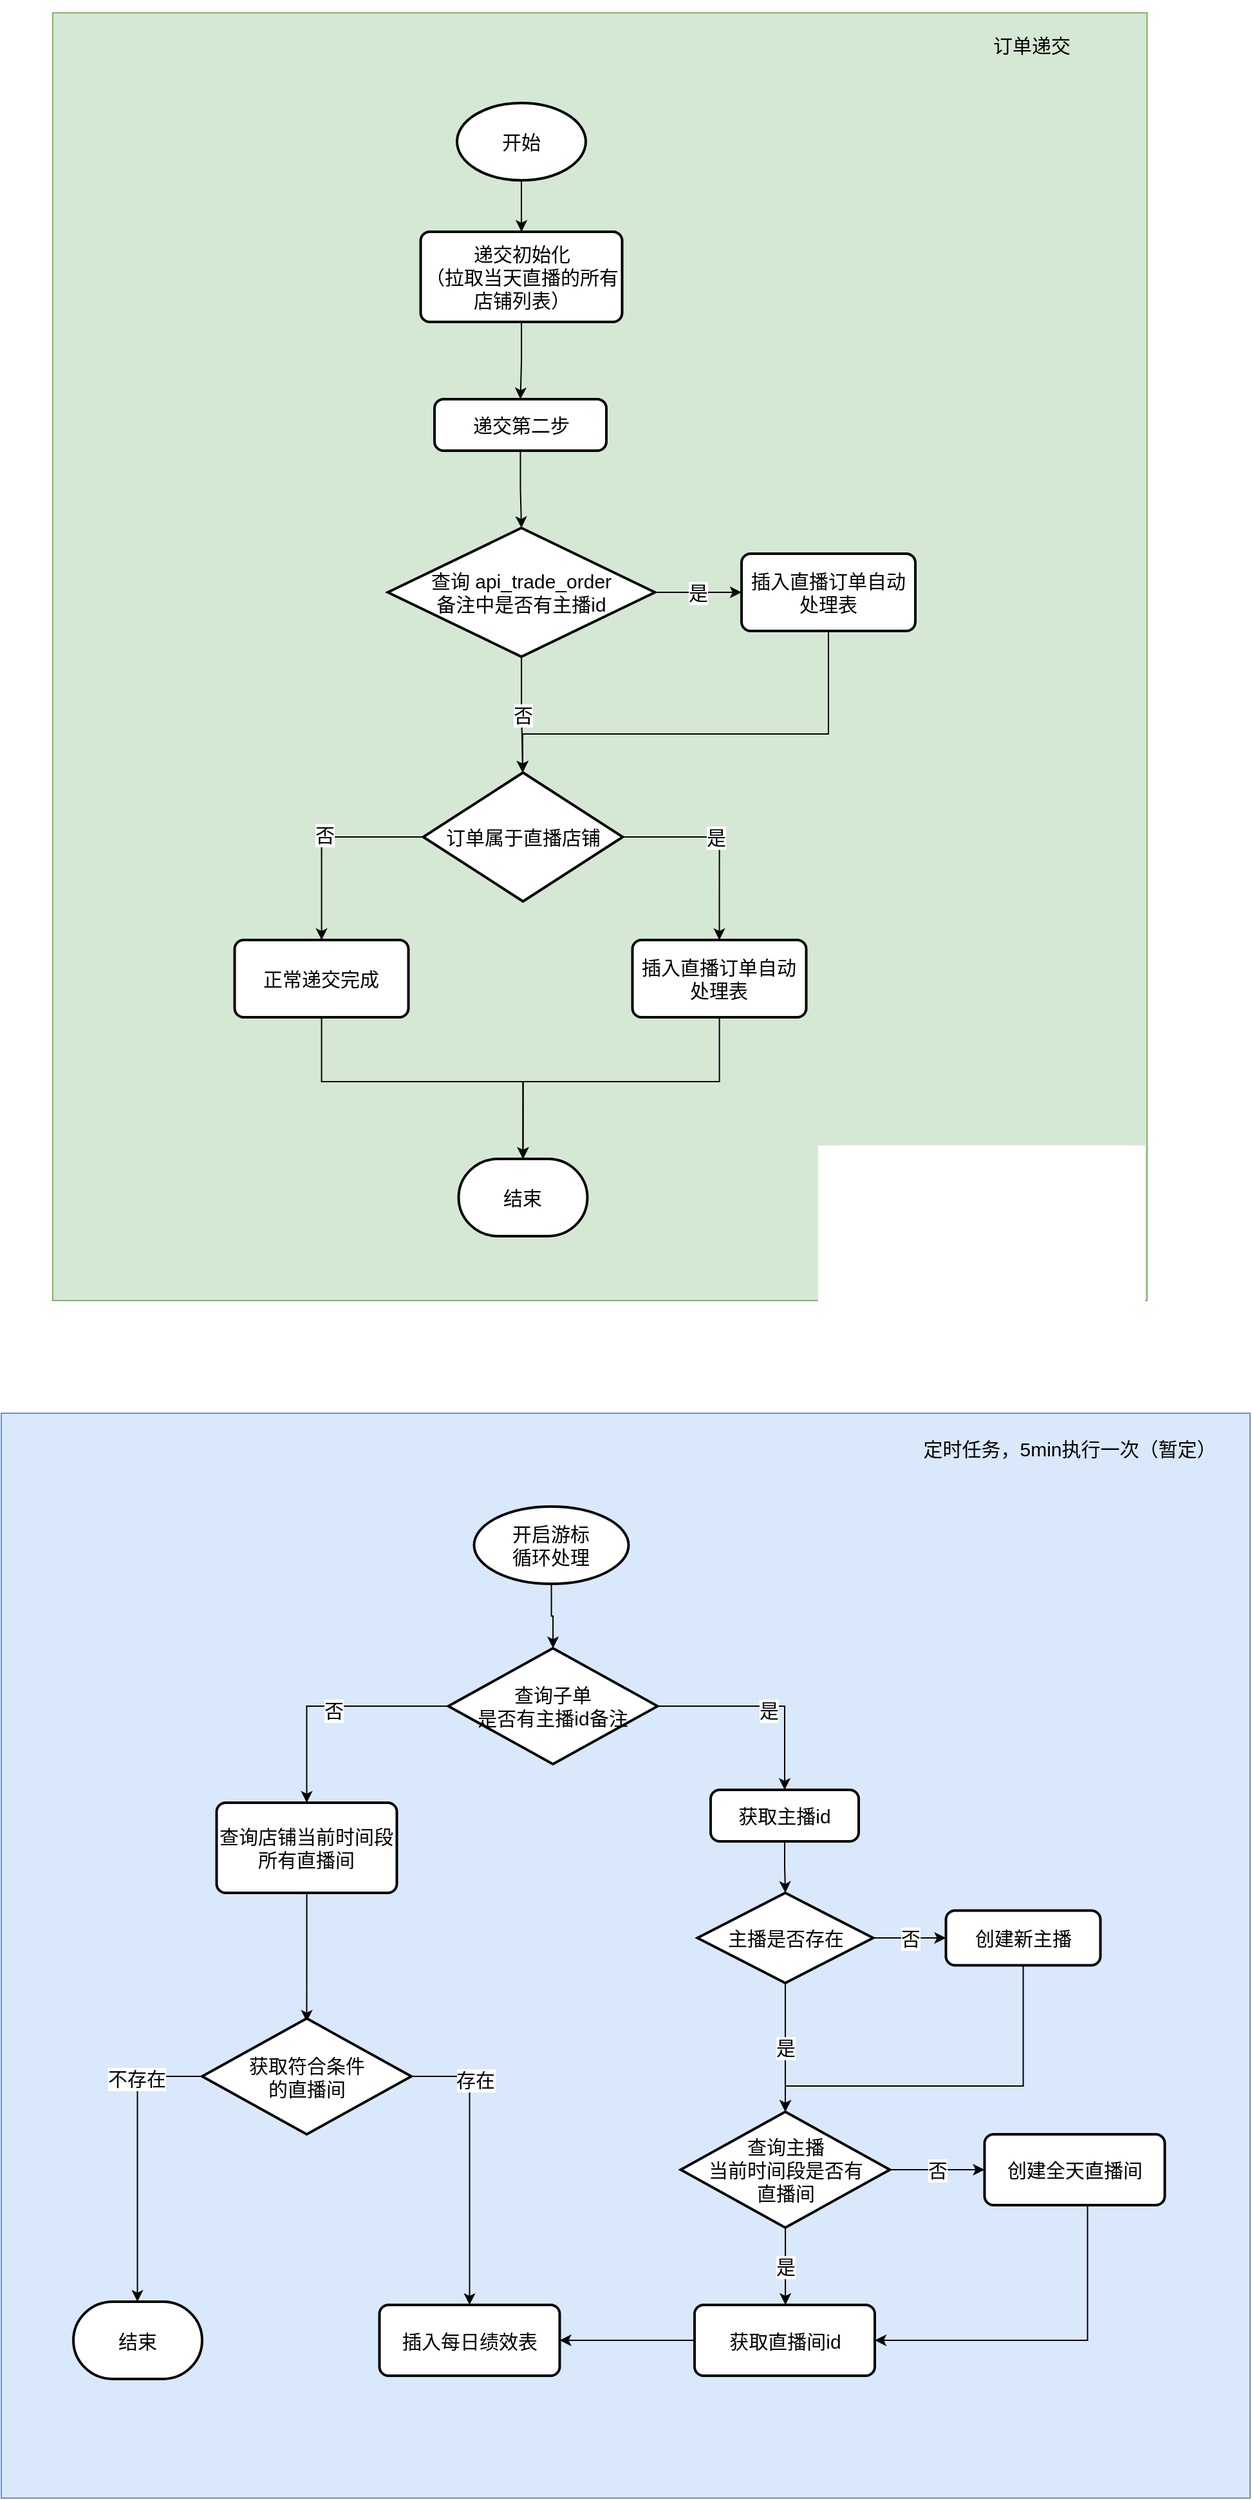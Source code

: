<mxfile version="17.1.0" type="github">
  <diagram id="m3gFDPZ18lSmyjhxiiTP" name="第 1 页">
    <mxGraphModel dx="1221" dy="2564" grid="1" gridSize="10" guides="1" tooltips="1" connect="1" arrows="1" fold="1" page="1" pageScale="1" pageWidth="1200" pageHeight="1920" math="0" shadow="0">
      <root>
        <mxCell id="0" />
        <mxCell id="1" parent="0" />
        <mxCell id="WvAy2W0lhvSxkWNvfpzA-95" value="" style="whiteSpace=wrap;html=1;fontFamily=Helvetica;fontSize=15;fillColor=#d5e8d4;strokeColor=#82b366;" vertex="1" parent="1">
          <mxGeometry x="160" y="-520" width="850" height="1000" as="geometry" />
        </mxCell>
        <mxCell id="WvAy2W0lhvSxkWNvfpzA-83" value="" style="whiteSpace=wrap;html=1;fontFamily=Helvetica;fontSize=15;fillColor=#dae8fc;strokeColor=#6c8ebf;" vertex="1" parent="1">
          <mxGeometry x="120" y="567.5" width="970" height="842.5" as="geometry" />
        </mxCell>
        <mxCell id="WvAy2W0lhvSxkWNvfpzA-4" value="" style="edgeStyle=orthogonalEdgeStyle;rounded=0;orthogonalLoop=1;jettySize=auto;html=1;fontFamily=Helvetica;fontSize=15;" edge="1" parent="1" source="WvAy2W0lhvSxkWNvfpzA-2" target="WvAy2W0lhvSxkWNvfpzA-3">
          <mxGeometry relative="1" as="geometry" />
        </mxCell>
        <mxCell id="WvAy2W0lhvSxkWNvfpzA-2" value="开始" style="strokeWidth=2;html=1;shape=mxgraph.flowchart.start_1;whiteSpace=wrap;fontFamily=Helvetica;fontSize=15;" vertex="1" parent="1">
          <mxGeometry x="474" y="-450" width="100" height="60" as="geometry" />
        </mxCell>
        <mxCell id="WvAy2W0lhvSxkWNvfpzA-65" value="" style="edgeStyle=orthogonalEdgeStyle;rounded=0;orthogonalLoop=1;jettySize=auto;html=1;fontFamily=Helvetica;fontSize=15;" edge="1" parent="1" source="WvAy2W0lhvSxkWNvfpzA-3" target="WvAy2W0lhvSxkWNvfpzA-5">
          <mxGeometry relative="1" as="geometry" />
        </mxCell>
        <mxCell id="WvAy2W0lhvSxkWNvfpzA-3" value="递交初始化&lt;br style=&quot;font-size: 15px;&quot;&gt;（拉取当天直播的所有店铺列表）" style="rounded=1;whiteSpace=wrap;html=1;absoluteArcSize=1;arcSize=14;strokeWidth=2;fontFamily=Helvetica;fontSize=15;" vertex="1" parent="1">
          <mxGeometry x="445.75" y="-350" width="156.5" height="70" as="geometry" />
        </mxCell>
        <mxCell id="WvAy2W0lhvSxkWNvfpzA-67" value="" style="edgeStyle=orthogonalEdgeStyle;rounded=0;orthogonalLoop=1;jettySize=auto;html=1;fontFamily=Helvetica;fontSize=15;" edge="1" parent="1" source="WvAy2W0lhvSxkWNvfpzA-5" target="WvAy2W0lhvSxkWNvfpzA-66">
          <mxGeometry relative="1" as="geometry" />
        </mxCell>
        <mxCell id="WvAy2W0lhvSxkWNvfpzA-5" value="递交第二步" style="rounded=1;whiteSpace=wrap;html=1;absoluteArcSize=1;arcSize=14;strokeWidth=2;fontFamily=Helvetica;fontSize=15;" vertex="1" parent="1">
          <mxGeometry x="456.5" y="-220" width="133.5" height="40" as="geometry" />
        </mxCell>
        <mxCell id="WvAy2W0lhvSxkWNvfpzA-11" style="edgeStyle=orthogonalEdgeStyle;rounded=0;orthogonalLoop=1;jettySize=auto;html=1;fontFamily=Helvetica;fontSize=15;" edge="1" parent="1" source="WvAy2W0lhvSxkWNvfpzA-7" target="WvAy2W0lhvSxkWNvfpzA-10">
          <mxGeometry relative="1" as="geometry" />
        </mxCell>
        <mxCell id="WvAy2W0lhvSxkWNvfpzA-16" value="否" style="edgeLabel;html=1;align=center;verticalAlign=middle;resizable=0;points=[];fontSize=15;fontFamily=Helvetica;" vertex="1" connectable="0" parent="WvAy2W0lhvSxkWNvfpzA-11">
          <mxGeometry x="-0.023" y="-2" relative="1" as="geometry">
            <mxPoint as="offset" />
          </mxGeometry>
        </mxCell>
        <mxCell id="WvAy2W0lhvSxkWNvfpzA-15" style="edgeStyle=orthogonalEdgeStyle;rounded=0;orthogonalLoop=1;jettySize=auto;html=1;entryX=0.5;entryY=0;entryDx=0;entryDy=0;fontFamily=Helvetica;fontSize=15;" edge="1" parent="1" source="WvAy2W0lhvSxkWNvfpzA-7" target="WvAy2W0lhvSxkWNvfpzA-14">
          <mxGeometry relative="1" as="geometry" />
        </mxCell>
        <mxCell id="WvAy2W0lhvSxkWNvfpzA-17" value="是" style="edgeLabel;html=1;align=center;verticalAlign=middle;resizable=0;points=[];fontSize=15;fontFamily=Helvetica;" vertex="1" connectable="0" parent="WvAy2W0lhvSxkWNvfpzA-15">
          <mxGeometry x="-0.08" relative="1" as="geometry">
            <mxPoint as="offset" />
          </mxGeometry>
        </mxCell>
        <mxCell id="WvAy2W0lhvSxkWNvfpzA-7" value="订单属于直播店铺" style="strokeWidth=2;html=1;shape=mxgraph.flowchart.decision;whiteSpace=wrap;fontFamily=Helvetica;fontSize=15;" vertex="1" parent="1">
          <mxGeometry x="447.75" y="70" width="155" height="100" as="geometry" />
        </mxCell>
        <mxCell id="WvAy2W0lhvSxkWNvfpzA-13" value="" style="edgeStyle=orthogonalEdgeStyle;rounded=0;orthogonalLoop=1;jettySize=auto;html=1;fontFamily=Helvetica;fontSize=15;" edge="1" parent="1" source="WvAy2W0lhvSxkWNvfpzA-10" target="WvAy2W0lhvSxkWNvfpzA-12">
          <mxGeometry relative="1" as="geometry">
            <Array as="points">
              <mxPoint x="369.25" y="310" />
              <mxPoint x="525.25" y="310" />
            </Array>
          </mxGeometry>
        </mxCell>
        <mxCell id="WvAy2W0lhvSxkWNvfpzA-10" value="正常递交完成" style="rounded=1;whiteSpace=wrap;html=1;absoluteArcSize=1;arcSize=14;strokeWidth=2;fontFamily=Helvetica;fontSize=15;" vertex="1" parent="1">
          <mxGeometry x="301.25" y="200" width="135" height="60" as="geometry" />
        </mxCell>
        <mxCell id="WvAy2W0lhvSxkWNvfpzA-12" value="结束" style="strokeWidth=2;html=1;shape=mxgraph.flowchart.terminator;whiteSpace=wrap;fontFamily=Helvetica;fontSize=15;" vertex="1" parent="1">
          <mxGeometry x="475.25" y="370" width="100" height="60" as="geometry" />
        </mxCell>
        <mxCell id="WvAy2W0lhvSxkWNvfpzA-21" style="edgeStyle=orthogonalEdgeStyle;rounded=0;orthogonalLoop=1;jettySize=auto;html=1;entryX=0.5;entryY=0;entryDx=0;entryDy=0;entryPerimeter=0;fontFamily=Helvetica;fontSize=15;" edge="1" parent="1" source="WvAy2W0lhvSxkWNvfpzA-14" target="WvAy2W0lhvSxkWNvfpzA-12">
          <mxGeometry relative="1" as="geometry">
            <Array as="points">
              <mxPoint x="678.25" y="310" />
              <mxPoint x="525.25" y="310" />
            </Array>
          </mxGeometry>
        </mxCell>
        <mxCell id="WvAy2W0lhvSxkWNvfpzA-14" value="插入直播订单自动处理表" style="rounded=1;whiteSpace=wrap;html=1;absoluteArcSize=1;arcSize=14;strokeWidth=2;fontFamily=Helvetica;fontSize=15;" vertex="1" parent="1">
          <mxGeometry x="610.25" y="200" width="135" height="60" as="geometry" />
        </mxCell>
        <mxCell id="WvAy2W0lhvSxkWNvfpzA-23" value="订单递交" style="text;html=1;align=center;verticalAlign=middle;whiteSpace=wrap;rounded=0;fontFamily=Helvetica;fontSize=15;" vertex="1" parent="1">
          <mxGeometry x="850" y="-530" width="140.5" height="70" as="geometry" />
        </mxCell>
        <mxCell id="WvAy2W0lhvSxkWNvfpzA-24" value="定时任务，5min执行一次（暂定）" style="text;html=1;strokeColor=none;fillColor=none;align=center;verticalAlign=middle;whiteSpace=wrap;rounded=0;fontFamily=Helvetica;fontSize=15;" vertex="1" parent="1">
          <mxGeometry x="830" y="580" width="240" height="30" as="geometry" />
        </mxCell>
        <mxCell id="WvAy2W0lhvSxkWNvfpzA-35" style="edgeStyle=orthogonalEdgeStyle;rounded=0;orthogonalLoop=1;jettySize=auto;html=1;fontFamily=Helvetica;fontSize=15;" edge="1" parent="1" source="WvAy2W0lhvSxkWNvfpzA-26" target="WvAy2W0lhvSxkWNvfpzA-29">
          <mxGeometry relative="1" as="geometry" />
        </mxCell>
        <mxCell id="WvAy2W0lhvSxkWNvfpzA-37" value="是" style="edgeLabel;html=1;align=center;verticalAlign=middle;resizable=0;points=[];fontSize=15;fontFamily=Helvetica;" vertex="1" connectable="0" parent="WvAy2W0lhvSxkWNvfpzA-35">
          <mxGeometry x="0.042" y="-3" relative="1" as="geometry">
            <mxPoint as="offset" />
          </mxGeometry>
        </mxCell>
        <mxCell id="WvAy2W0lhvSxkWNvfpzA-40" style="edgeStyle=orthogonalEdgeStyle;rounded=0;orthogonalLoop=1;jettySize=auto;html=1;fontFamily=Helvetica;fontSize=15;" edge="1" parent="1" source="WvAy2W0lhvSxkWNvfpzA-26" target="WvAy2W0lhvSxkWNvfpzA-39">
          <mxGeometry relative="1" as="geometry">
            <Array as="points">
              <mxPoint x="357.25" y="795" />
            </Array>
          </mxGeometry>
        </mxCell>
        <mxCell id="WvAy2W0lhvSxkWNvfpzA-41" value="否" style="edgeLabel;html=1;align=center;verticalAlign=middle;resizable=0;points=[];fontSize=15;fontFamily=Helvetica;" vertex="1" connectable="0" parent="WvAy2W0lhvSxkWNvfpzA-40">
          <mxGeometry x="-0.035" y="3" relative="1" as="geometry">
            <mxPoint as="offset" />
          </mxGeometry>
        </mxCell>
        <mxCell id="WvAy2W0lhvSxkWNvfpzA-26" value="查询子单&lt;br&gt;是否有主播id备注" style="strokeWidth=2;html=1;shape=mxgraph.flowchart.decision;whiteSpace=wrap;fontFamily=Helvetica;fontSize=15;" vertex="1" parent="1">
          <mxGeometry x="467.25" y="750" width="162.5" height="90" as="geometry" />
        </mxCell>
        <mxCell id="WvAy2W0lhvSxkWNvfpzA-85" value="" style="edgeStyle=orthogonalEdgeStyle;rounded=0;orthogonalLoop=1;jettySize=auto;html=1;fontFamily=Helvetica;fontSize=15;" edge="1" parent="1" source="WvAy2W0lhvSxkWNvfpzA-29" target="WvAy2W0lhvSxkWNvfpzA-84">
          <mxGeometry relative="1" as="geometry" />
        </mxCell>
        <mxCell id="WvAy2W0lhvSxkWNvfpzA-29" value="获取主播id" style="rounded=1;whiteSpace=wrap;html=1;absoluteArcSize=1;arcSize=14;strokeWidth=2;fontFamily=Helvetica;fontSize=15;" vertex="1" parent="1">
          <mxGeometry x="671" y="860" width="115" height="40" as="geometry" />
        </mxCell>
        <mxCell id="WvAy2W0lhvSxkWNvfpzA-31" value="" style="edgeStyle=orthogonalEdgeStyle;rounded=0;orthogonalLoop=1;jettySize=auto;html=1;fontFamily=Helvetica;fontSize=15;" edge="1" parent="1" source="WvAy2W0lhvSxkWNvfpzA-30" target="WvAy2W0lhvSxkWNvfpzA-26">
          <mxGeometry relative="1" as="geometry" />
        </mxCell>
        <mxCell id="WvAy2W0lhvSxkWNvfpzA-30" value="开启游标&lt;br&gt;循环处理" style="strokeWidth=2;html=1;shape=mxgraph.flowchart.start_1;whiteSpace=wrap;fontFamily=Helvetica;fontSize=15;" vertex="1" parent="1">
          <mxGeometry x="487.25" y="640" width="120" height="60" as="geometry" />
        </mxCell>
        <mxCell id="WvAy2W0lhvSxkWNvfpzA-90" value="否" style="edgeStyle=orthogonalEdgeStyle;rounded=0;orthogonalLoop=1;jettySize=auto;html=1;fontFamily=Helvetica;fontSize=15;" edge="1" parent="1" source="WvAy2W0lhvSxkWNvfpzA-38" target="WvAy2W0lhvSxkWNvfpzA-47">
          <mxGeometry relative="1" as="geometry" />
        </mxCell>
        <mxCell id="WvAy2W0lhvSxkWNvfpzA-91" value="是" style="edgeStyle=orthogonalEdgeStyle;rounded=0;orthogonalLoop=1;jettySize=auto;html=1;fontFamily=Helvetica;fontSize=15;" edge="1" parent="1" source="WvAy2W0lhvSxkWNvfpzA-38" target="WvAy2W0lhvSxkWNvfpzA-49">
          <mxGeometry relative="1" as="geometry">
            <Array as="points">
              <mxPoint x="728.75" y="1220" />
              <mxPoint x="728.75" y="1220" />
            </Array>
          </mxGeometry>
        </mxCell>
        <mxCell id="WvAy2W0lhvSxkWNvfpzA-38" value="查询主播&lt;br&gt;当前时间段是否有&lt;br&gt;直播间" style="strokeWidth=2;html=1;shape=mxgraph.flowchart.decision;whiteSpace=wrap;fontFamily=Helvetica;fontSize=15;" vertex="1" parent="1">
          <mxGeometry x="647.75" y="1110" width="162.5" height="90" as="geometry" />
        </mxCell>
        <mxCell id="WvAy2W0lhvSxkWNvfpzA-43" value="" style="edgeStyle=orthogonalEdgeStyle;rounded=0;orthogonalLoop=1;jettySize=auto;html=1;fontFamily=Helvetica;fontSize=15;" edge="1" parent="1" source="WvAy2W0lhvSxkWNvfpzA-39">
          <mxGeometry relative="1" as="geometry">
            <mxPoint x="357.25" y="1040" as="targetPoint" />
          </mxGeometry>
        </mxCell>
        <mxCell id="WvAy2W0lhvSxkWNvfpzA-39" value="查询店铺当前时间段所有直播间" style="rounded=1;whiteSpace=wrap;html=1;absoluteArcSize=1;arcSize=14;strokeWidth=2;fontFamily=Helvetica;fontSize=15;" vertex="1" parent="1">
          <mxGeometry x="287.25" y="870" width="140" height="70" as="geometry" />
        </mxCell>
        <mxCell id="WvAy2W0lhvSxkWNvfpzA-44" value="插入每日绩效表" style="rounded=1;whiteSpace=wrap;html=1;absoluteArcSize=1;arcSize=14;strokeWidth=2;fontFamily=Helvetica;fontSize=15;" vertex="1" parent="1">
          <mxGeometry x="413.75" y="1260" width="140" height="55" as="geometry" />
        </mxCell>
        <mxCell id="WvAy2W0lhvSxkWNvfpzA-96" style="edgeStyle=orthogonalEdgeStyle;rounded=0;orthogonalLoop=1;jettySize=auto;html=1;entryX=1;entryY=0.5;entryDx=0;entryDy=0;fontFamily=Helvetica;fontSize=15;" edge="1" parent="1" source="WvAy2W0lhvSxkWNvfpzA-47" target="WvAy2W0lhvSxkWNvfpzA-49">
          <mxGeometry relative="1" as="geometry">
            <Array as="points">
              <mxPoint x="963.75" y="1288" />
            </Array>
          </mxGeometry>
        </mxCell>
        <mxCell id="WvAy2W0lhvSxkWNvfpzA-47" value="创建全天直播间" style="rounded=1;whiteSpace=wrap;html=1;absoluteArcSize=1;arcSize=14;strokeWidth=2;fontFamily=Helvetica;fontSize=15;" vertex="1" parent="1">
          <mxGeometry x="883.75" y="1127.5" width="140" height="55" as="geometry" />
        </mxCell>
        <mxCell id="WvAy2W0lhvSxkWNvfpzA-94" style="edgeStyle=orthogonalEdgeStyle;rounded=0;orthogonalLoop=1;jettySize=auto;html=1;entryX=1;entryY=0.5;entryDx=0;entryDy=0;fontFamily=Helvetica;fontSize=15;" edge="1" parent="1" source="WvAy2W0lhvSxkWNvfpzA-49" target="WvAy2W0lhvSxkWNvfpzA-44">
          <mxGeometry relative="1" as="geometry" />
        </mxCell>
        <mxCell id="WvAy2W0lhvSxkWNvfpzA-49" value="获取直播间id" style="rounded=1;whiteSpace=wrap;html=1;absoluteArcSize=1;arcSize=14;strokeWidth=2;fontFamily=Helvetica;fontSize=15;" vertex="1" parent="1">
          <mxGeometry x="658.5" y="1260" width="140" height="55" as="geometry" />
        </mxCell>
        <mxCell id="WvAy2W0lhvSxkWNvfpzA-70" value="是" style="edgeStyle=orthogonalEdgeStyle;rounded=0;orthogonalLoop=1;jettySize=auto;html=1;fontFamily=Helvetica;fontSize=15;" edge="1" parent="1" source="WvAy2W0lhvSxkWNvfpzA-66" target="WvAy2W0lhvSxkWNvfpzA-69">
          <mxGeometry relative="1" as="geometry">
            <Array as="points">
              <mxPoint x="660" y="-70" />
              <mxPoint x="660" y="-70" />
            </Array>
          </mxGeometry>
        </mxCell>
        <mxCell id="WvAy2W0lhvSxkWNvfpzA-80" value="否" style="edgeStyle=orthogonalEdgeStyle;rounded=0;orthogonalLoop=1;jettySize=auto;html=1;fontFamily=Helvetica;fontSize=15;" edge="1" parent="1" source="WvAy2W0lhvSxkWNvfpzA-66" target="WvAy2W0lhvSxkWNvfpzA-7">
          <mxGeometry relative="1" as="geometry">
            <Array as="points">
              <mxPoint x="525" y="20" />
              <mxPoint x="525" y="20" />
            </Array>
          </mxGeometry>
        </mxCell>
        <mxCell id="WvAy2W0lhvSxkWNvfpzA-66" value="查询 api_trade_order&lt;br&gt;备注中是否有主播id" style="strokeWidth=2;html=1;shape=mxgraph.flowchart.decision;whiteSpace=wrap;fontFamily=Helvetica;fontSize=15;" vertex="1" parent="1">
          <mxGeometry x="420.25" y="-120" width="207.5" height="100" as="geometry" />
        </mxCell>
        <mxCell id="WvAy2W0lhvSxkWNvfpzA-81" style="edgeStyle=orthogonalEdgeStyle;rounded=0;orthogonalLoop=1;jettySize=auto;html=1;fontFamily=Helvetica;fontSize=15;" edge="1" parent="1" source="WvAy2W0lhvSxkWNvfpzA-69" target="WvAy2W0lhvSxkWNvfpzA-7">
          <mxGeometry relative="1" as="geometry">
            <Array as="points">
              <mxPoint x="763" y="40" />
              <mxPoint x="525" y="40" />
            </Array>
          </mxGeometry>
        </mxCell>
        <mxCell id="WvAy2W0lhvSxkWNvfpzA-69" value="插入直播订单自动处理表" style="rounded=1;whiteSpace=wrap;html=1;absoluteArcSize=1;arcSize=14;strokeWidth=2;fontFamily=Helvetica;fontSize=15;" vertex="1" parent="1">
          <mxGeometry x="695" y="-100" width="135" height="60" as="geometry" />
        </mxCell>
        <mxCell id="WvAy2W0lhvSxkWNvfpzA-87" value="否" style="edgeStyle=orthogonalEdgeStyle;rounded=0;orthogonalLoop=1;jettySize=auto;html=1;fontFamily=Helvetica;fontSize=15;" edge="1" parent="1" source="WvAy2W0lhvSxkWNvfpzA-84" target="WvAy2W0lhvSxkWNvfpzA-86">
          <mxGeometry relative="1" as="geometry" />
        </mxCell>
        <mxCell id="WvAy2W0lhvSxkWNvfpzA-88" value="是" style="edgeStyle=orthogonalEdgeStyle;rounded=0;orthogonalLoop=1;jettySize=auto;html=1;fontFamily=Helvetica;fontSize=15;" edge="1" parent="1" source="WvAy2W0lhvSxkWNvfpzA-84" target="WvAy2W0lhvSxkWNvfpzA-38">
          <mxGeometry relative="1" as="geometry" />
        </mxCell>
        <mxCell id="WvAy2W0lhvSxkWNvfpzA-84" value="主播是否存在" style="strokeWidth=2;html=1;shape=mxgraph.flowchart.decision;whiteSpace=wrap;fontFamily=Helvetica;fontSize=15;" vertex="1" parent="1">
          <mxGeometry x="660.75" y="940" width="136.5" height="70" as="geometry" />
        </mxCell>
        <mxCell id="WvAy2W0lhvSxkWNvfpzA-89" style="edgeStyle=orthogonalEdgeStyle;rounded=0;orthogonalLoop=1;jettySize=auto;html=1;entryX=0.5;entryY=0;entryDx=0;entryDy=0;entryPerimeter=0;fontFamily=Helvetica;fontSize=15;" edge="1" parent="1" source="WvAy2W0lhvSxkWNvfpzA-86" target="WvAy2W0lhvSxkWNvfpzA-38">
          <mxGeometry relative="1" as="geometry">
            <Array as="points">
              <mxPoint x="913.75" y="1090" />
              <mxPoint x="728.75" y="1090" />
            </Array>
          </mxGeometry>
        </mxCell>
        <mxCell id="WvAy2W0lhvSxkWNvfpzA-86" value="创建新主播" style="rounded=1;whiteSpace=wrap;html=1;absoluteArcSize=1;arcSize=14;strokeWidth=2;fontFamily=Helvetica;fontSize=15;" vertex="1" parent="1">
          <mxGeometry x="853.75" y="953.75" width="120" height="42.5" as="geometry" />
        </mxCell>
        <mxCell id="WvAy2W0lhvSxkWNvfpzA-100" style="edgeStyle=orthogonalEdgeStyle;rounded=0;orthogonalLoop=1;jettySize=auto;html=1;fontFamily=Helvetica;fontSize=15;" edge="1" parent="1" source="WvAy2W0lhvSxkWNvfpzA-98" target="WvAy2W0lhvSxkWNvfpzA-44">
          <mxGeometry relative="1" as="geometry">
            <Array as="points">
              <mxPoint x="483.75" y="1082" />
            </Array>
          </mxGeometry>
        </mxCell>
        <mxCell id="WvAy2W0lhvSxkWNvfpzA-102" value="存在" style="edgeLabel;html=1;align=center;verticalAlign=middle;resizable=0;points=[];fontSize=15;fontFamily=Helvetica;" vertex="1" connectable="0" parent="WvAy2W0lhvSxkWNvfpzA-100">
          <mxGeometry x="-0.573" y="4" relative="1" as="geometry">
            <mxPoint as="offset" />
          </mxGeometry>
        </mxCell>
        <mxCell id="WvAy2W0lhvSxkWNvfpzA-106" style="edgeStyle=orthogonalEdgeStyle;rounded=0;orthogonalLoop=1;jettySize=auto;html=1;fontFamily=Helvetica;fontSize=15;" edge="1" parent="1" source="WvAy2W0lhvSxkWNvfpzA-98" target="WvAy2W0lhvSxkWNvfpzA-105">
          <mxGeometry relative="1" as="geometry">
            <Array as="points">
              <mxPoint x="225.75" y="1082" />
            </Array>
          </mxGeometry>
        </mxCell>
        <mxCell id="WvAy2W0lhvSxkWNvfpzA-107" value="不存在" style="edgeLabel;html=1;align=center;verticalAlign=middle;resizable=0;points=[];fontSize=15;fontFamily=Helvetica;" vertex="1" connectable="0" parent="WvAy2W0lhvSxkWNvfpzA-106">
          <mxGeometry x="-0.547" y="-1" relative="1" as="geometry">
            <mxPoint as="offset" />
          </mxGeometry>
        </mxCell>
        <mxCell id="WvAy2W0lhvSxkWNvfpzA-98" value="获取符合条件&lt;br&gt;的直播间" style="strokeWidth=2;html=1;shape=mxgraph.flowchart.decision;whiteSpace=wrap;fontFamily=Helvetica;fontSize=15;" vertex="1" parent="1">
          <mxGeometry x="276" y="1037.5" width="162.5" height="90" as="geometry" />
        </mxCell>
        <mxCell id="WvAy2W0lhvSxkWNvfpzA-105" value="结束" style="strokeWidth=2;html=1;shape=mxgraph.flowchart.terminator;whiteSpace=wrap;fontFamily=Helvetica;fontSize=15;" vertex="1" parent="1">
          <mxGeometry x="176" y="1257.5" width="100" height="60" as="geometry" />
        </mxCell>
      </root>
    </mxGraphModel>
  </diagram>
</mxfile>
